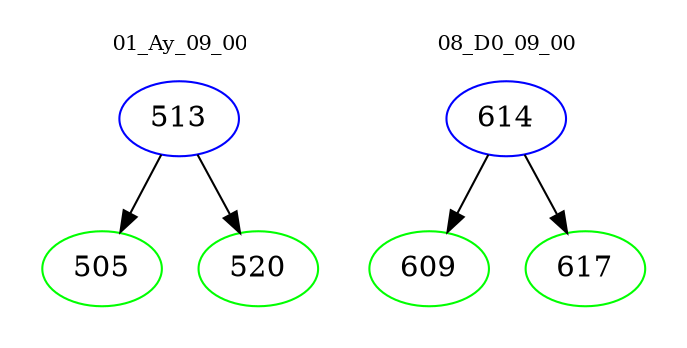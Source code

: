 digraph{
subgraph cluster_0 {
color = white
label = "01_Ay_09_00";
fontsize=10;
T0_513 [label="513", color="blue"]
T0_513 -> T0_505 [color="black"]
T0_505 [label="505", color="green"]
T0_513 -> T0_520 [color="black"]
T0_520 [label="520", color="green"]
}
subgraph cluster_1 {
color = white
label = "08_D0_09_00";
fontsize=10;
T1_614 [label="614", color="blue"]
T1_614 -> T1_609 [color="black"]
T1_609 [label="609", color="green"]
T1_614 -> T1_617 [color="black"]
T1_617 [label="617", color="green"]
}
}
